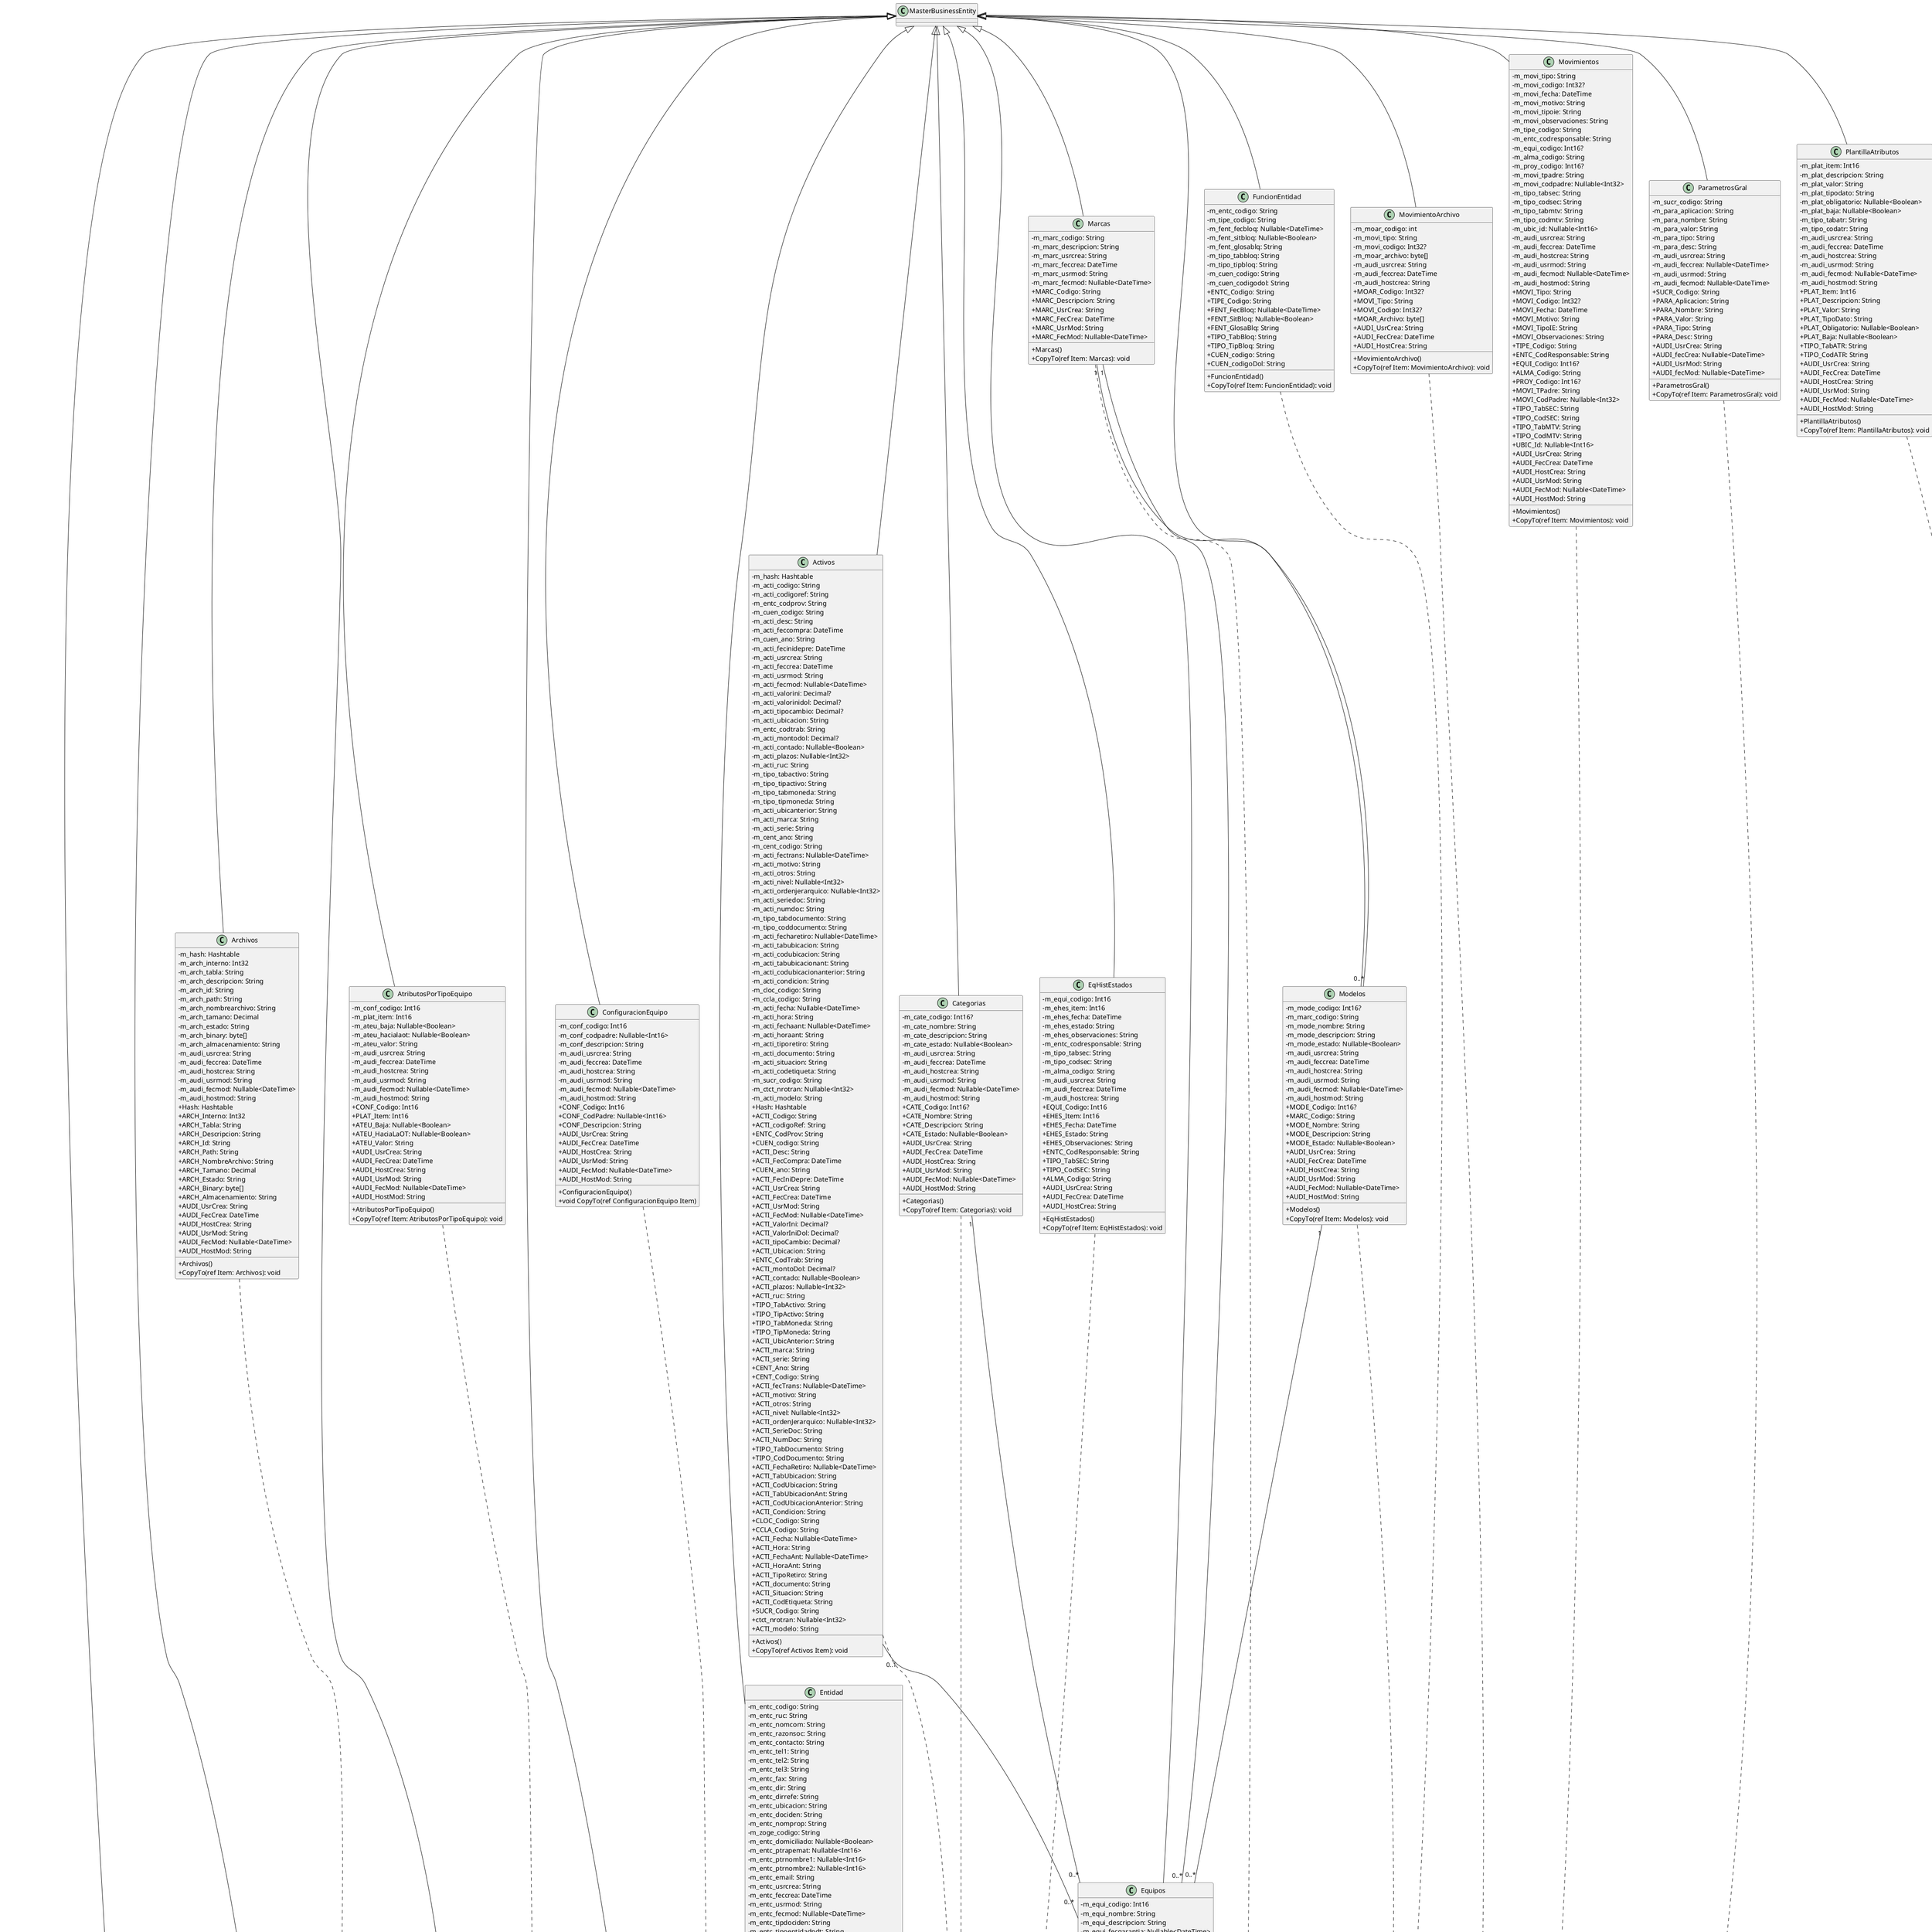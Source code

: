 @startuml Entidades Aplicacion
skinparam ClassAttributeIconSize 0

interface INotifyPropertyChanged
class MasterBusinessEntity

Activos ..> INotifyPropertyChanged
Adjuntos ..> INotifyPropertyChanged
Almacenes ..> INotifyPropertyChanged
Archivos ..> INotifyPropertyChanged
AtributosEquipos ..> INotifyPropertyChanged
AtributosPorTipoEquipo ..> INotifyPropertyChanged
Calibraciones ..> INotifyPropertyChanged
Categorias ..> INotifyPropertyChanged
ConfiguracionEquipo ..> INotifyPropertyChanged
Entidad ..> INotifyPropertyChanged
EqHistEstados ..> INotifyPropertyChanged
Equipos ..> INotifyPropertyChanged
FuncionEntidad ..> INotifyPropertyChanged
Marcas ..> INotifyPropertyChanged
Modelos ..> INotifyPropertyChanged
MovimientoArchivo ..> INotifyPropertyChanged
Movimientos ..> INotifyPropertyChanged
ParametrosGral ..> INotifyPropertyChanged
PlantillaAtributos ..> INotifyPropertyChanged

Marcas "1" -- "0..*" Modelos
Marcas "1" -- "0..*" Equipos
Modelos "1" -- "0..*" Equipos
Categorias "1" -- "0..*" Equipos
Activos "0..1" -- "0..*" Equipos

class Activos extends MasterBusinessEntity {
    - m_hash: Hashtable
    - m_acti_codigo: String
    - m_acti_codigoref: String
    - m_entc_codprov: String
    - m_cuen_codigo: String
    - m_acti_desc: String
    - m_acti_feccompra: DateTime
    - m_cuen_ano: String
    - m_acti_fecinidepre: DateTime
    - m_acti_usrcrea: String
    - m_acti_feccrea: DateTime
    - m_acti_usrmod: String
    - m_acti_fecmod: Nullable<DateTime>
    - m_acti_valorini: Decimal?
    - m_acti_valorinidol: Decimal?
    - m_acti_tipocambio: Decimal?
    - m_acti_ubicacion: String
    - m_entc_codtrab: String
    - m_acti_montodol: Decimal?
    - m_acti_contado: Nullable<Boolean>
    - m_acti_plazos: Nullable<Int32>
    - m_acti_ruc: String
    - m_tipo_tabactivo: String
    - m_tipo_tipactivo: String
    - m_tipo_tabmoneda: String
    - m_tipo_tipmoneda: String
    - m_acti_ubicanterior: String
    - m_acti_marca: String
    - m_acti_serie: String
    - m_cent_ano: String
    - m_cent_codigo: String
    - m_acti_fectrans: Nullable<DateTime>
    - m_acti_motivo: String
    - m_acti_otros: String
    - m_acti_nivel: Nullable<Int32>
    - m_acti_ordenjerarquico: Nullable<Int32>
    - m_acti_seriedoc: String
    - m_acti_numdoc: String
    - m_tipo_tabdocumento: String
    - m_tipo_coddocumento: String
    - m_acti_fecharetiro: Nullable<DateTime>
    - m_acti_tabubicacion: String
    - m_acti_codubicacion: String
    - m_acti_tabubicacionant: String
    - m_acti_codubicacionanterior: String
    - m_acti_condicion: String
    - m_cloc_codigo: String
    - m_ccla_codigo: String
    - m_acti_fecha: Nullable<DateTime>
    - m_acti_hora: String
    - m_acti_fechaant: Nullable<DateTime>
    - m_acti_horaant: String
    - m_acti_tiporetiro: String
    - m_acti_documento: String
    - m_acti_situacion: String
    - m_acti_codetiqueta: String
    - m_sucr_codigo: String
    - m_ctct_nrotran: Nullable<Int32>
    - m_acti_modelo: String
    + Hash: Hashtable
    + ACTI_Codigo: String
    + ACTI_codigoRef: String
    + ENTC_CodProv: String
    + CUEN_codigo: String
    + ACTI_Desc: String
    + ACTI_FecCompra: DateTime
    + CUEN_ano: String
    + ACTI_FecIniDepre: DateTime
    + ACTI_UsrCrea: String
    + ACTI_FecCrea: DateTime
    + ACTI_UsrMod: String
    + ACTI_FecMod: Nullable<DateTime>
    + ACTI_ValorIni: Decimal?
    + ACTI_ValorIniDol: Decimal?
    + ACTI_tipoCambio: Decimal?
    + ACTI_Ubicacion: String
    + ENTC_CodTrab: String
    + ACTI_montoDol: Decimal?
    + ACTI_contado: Nullable<Boolean>
    + ACTI_plazos: Nullable<Int32>
    + ACTI_ruc: String
    + TIPO_TabActivo: String
    + TIPO_TipActivo: String
    + TIPO_TabMoneda: String
    + TIPO_TipMoneda: String
    + ACTI_UbicAnterior: String
    + ACTI_marca: String
    + ACTI_serie: String
    + CENT_Ano: String
    + CENT_Codigo: String
    + ACTI_fecTrans: Nullable<DateTime>
    + ACTI_motivo: String
    + ACTI_otros: String
    + ACTI_nivel: Nullable<Int32>
    + ACTI_ordenJerarquico: Nullable<Int32>
    + ACTI_SerieDoc: String
    + ACTI_NumDoc: String
    + TIPO_TabDocumento: String
    + TIPO_CodDocumento: String
    + ACTI_FechaRetiro: Nullable<DateTime>
    + ACTI_TabUbicacion: String
    + ACTI_CodUbicacion: String
    + ACTI_TabUbicacionAnt: String
    + ACTI_CodUbicacionAnterior: String
    + ACTI_Condicion: String
    + CLOC_Codigo: String
    + CCLA_Codigo: String
    + ACTI_Fecha: Nullable<DateTime>
    + ACTI_Hora: String
    + ACTI_FechaAnt: Nullable<DateTime>
    + ACTI_HoraAnt: String
    + ACTI_TipoRetiro: String
    + ACTI_documento: String
    + ACTI_Situacion: String
    + ACTI_CodEtiqueta: String
    + SUCR_Codigo: String
    + ctct_nrotran: Nullable<Int32>
    + ACTI_modelo: String
    + Activos()
    + CopyTo(ref Activos Item): void
}

class Adjuntos extends MasterBusinessEntity {
    - Hashtable m_hash
    - Int16 m_equi_codigo
    - Int16 m_cali_id
    - Int32 m_arch_interno
    - String m_audi_usrcrea
    - DateTime m_audi_feccrea
    - String m_audi_hostcrea
    + Hashtable Hash
    + Int16 EQUI_Codigo
    + Int16 CALI_Id
    + Int32 ARCH_Interno
    + String AUDI_UsrCrea
    + DateTime AUDI_FecCrea
    + String AUDI_HostCrea
    + Adjuntos()
    + CopyTo(ref Item: Adjuntos): void
}

class Almacenes extends MasterBusinessEntity {
    - m_hash: Hashtable
    - m_alma_codigo: String
    - m_alma_codpadre: String
    - m_alma_nombre: String
    - m_alma_descripcion: String
    - m_alma_estado: Nullable<Boolean>
    - m_audi_usrcrea: String
    - m_audi_feccrea: Nullable<DateTime>
    - m_audi_hostcrea: String
    - m_audi_usrmod: String
    - m_audi_fecmod: Nullable<DateTime>
    - m_audi_hostmod: String
    + Hash: Hashtable
    + ALMA_Codigo: String
    + ALMA_CodPadre: String
    + ALMA_Nombre: String
    + ALMA_Descripcion: String
    + ALMA_Estado: Nullable<Boolean>
    + AUDI_UsrCrea: String
    + AUDI_FecCrea: Nullable<DateTime>
    + AUDI_HostCrea: String
    + AUDI_UsrMod: String
    + AUDI_FecMod: Nullable<DateTime>
    + AUDI_HostMod: String
    + Almacenes()
    + CopyTo(ref Item: Almacenes): void
}

class Archivos extends MasterBusinessEntity {
    - m_hash: Hashtable
    - m_arch_interno: Int32
    - m_arch_tabla: String
    - m_arch_descripcion: String
    - m_arch_id: String
    - m_arch_path: String
    - m_arch_nombrearchivo: String
    - m_arch_tamano: Decimal
    - m_arch_estado: String
    - m_arch_binary: byte[]
    - m_arch_almacenamiento: String
    - m_audi_usrcrea: String
    - m_audi_feccrea: DateTime
    - m_audi_hostcrea: String
    - m_audi_usrmod: String
    - m_audi_fecmod: Nullable<DateTime>
    - m_audi_hostmod: String
    + Hash: Hashtable
    + ARCH_Interno: Int32
    + ARCH_Tabla: String
    + ARCH_Descripcion: String
    + ARCH_Id: String
    + ARCH_Path: String
    + ARCH_NombreArchivo: String
    + ARCH_Tamano: Decimal
    + ARCH_Estado: String
    + ARCH_Binary: byte[]
    + ARCH_Almacenamiento: String
    + AUDI_UsrCrea: String
    + AUDI_FecCrea: DateTime
    + AUDI_HostCrea: String
    + AUDI_UsrMod: String
    + AUDI_FecMod: Nullable<DateTime>
    + AUDI_HostMod: String
    + Archivos()
    + CopyTo(ref Item: Archivos): void
}

class AtributosEquipos extends MasterBusinessEntity {
    - m_aequ_item: Int16
    - m_equi_codigo: Int16
    - m_aequ_valor: String
    - m_plat_item: Nullable<Int16>
    - m_audi_usrcrea: String
    - m_audi_feccrea: Nullable<DateTime>
    - m_audi_hostcrea: String
    - m_audi_usrmod: String
    - m_audi_fecmod: Nullable<DateTime>
    - m_audi_hostmod: String
    + AEQU_Item: Int16
    + EQUI_Codigo: Int16
    + AEQU_Valor: String
    + PLAT_Item: Nullable<Int16>
    + AUDI_UsrCrea: String
    + AUDI_FecCrea: Nullable<DateTime>
    + AUDI_HostCrea: String
    + AUDI_UsrMod: String
    + AUDI_FecMod: Nullable<DateTime>
    + AUDI_HostMod: String
    + AtributosEquipos()
    + CopyTo(ref Item: AtributosEquipos): void
}

class AtributosPorTipoEquipo extends MasterBusinessEntity {
    - m_conf_codigo: Int16
    - m_plat_item: Int16
    - m_ateu_baja: Nullable<Boolean>
    - m_ateu_hacialaot: Nullable<Boolean>
    - m_ateu_valor: String
    - m_audi_usrcrea: String
    - m_audi_feccrea: DateTime
    - m_audi_hostcrea: String
    - m_audi_usrmod: String
    - m_audi_fecmod: Nullable<DateTime>
    - m_audi_hostmod: String
    + CONF_Codigo: Int16
    + PLAT_Item: Int16
    + ATEU_Baja: Nullable<Boolean>
    + ATEU_HaciaLaOT: Nullable<Boolean>
    + ATEU_Valor: String
    + AUDI_UsrCrea: String
    + AUDI_FecCrea: DateTime
    + AUDI_HostCrea: String
    + AUDI_UsrMod: String
    + AUDI_FecMod: Nullable<DateTime>
    + AUDI_HostMod: String
    + AtributosPorTipoEquipo()
    + CopyTo(ref Item: AtributosPorTipoEquipo): void
}

class Calibraciones extends MasterBusinessEntity {
    - m_equi_codigo: Int16?
    - m_cali_id: Int16
    - m_cali_fecha: DateTime
    - m_cali_detalle: String
    - m_cali_historial: String
    - m_cali_activo: bool?
    - m_tipo_tabtcc: String
    - m_tipo_codtcc: String
    - m_audi_usrcrea: String
    - m_audi_feccrea: DateTime
    - m_audi_hostcrea: String
    - m_audi_usrmod: String
    - m_audi_fecmod: Nullable<DateTime>
    - m_audi_hostmod: String
    + EQUI_Codigo: Int16?
    + CALI_Id: Int16
    + CALI_Fecha: DateTime
    + CALI_Detalle: String
    + CALI_Historial: String
    + CALI_Activo: bool?
    + TIPO_TabTCC: String
    + TIPO_CodTCC: String
    + AUDI_UsrCrea: String
    + AUDI_FecCrea: DateTime
    + AUDI_HostCrea: String
    + AUDI_UsrMod: String
    + AUDI_FecMod: Nullable<DateTime>
    + AUDI_HostMod: String
    + Calibraciones()
    + CopyTo(ref Item: Calibraciones): void
}

class Categorias extends MasterBusinessEntity {
    - m_cate_codigo: Int16?
    - m_cate_nombre: String
    - m_cate_descripcion: String
    - m_cate_estado: Nullable<Boolean>
    - m_audi_usrcrea: String
    - m_audi_feccrea: DateTime
    - m_audi_hostcrea: String
    - m_audi_usrmod: String
    - m_audi_fecmod: Nullable<DateTime>
    - m_audi_hostmod: String
    + CATE_Codigo: Int16?
    + CATE_Nombre: String
    + CATE_Descripcion: String
    + CATE_Estado: Nullable<Boolean>
    + AUDI_UsrCrea: String
    + AUDI_FecCrea: DateTime
    + AUDI_HostCrea: String
    + AUDI_UsrMod: String
    + AUDI_FecMod: Nullable<DateTime>
    + AUDI_HostMod: String
    + Categorias()
    + CopyTo(ref Item: Categorias): void
}

class ConfiguracionEquipo extends MasterBusinessEntity {
    - m_conf_codigo: Int16
    - m_conf_codpadre: Nullable<Int16>
    - m_conf_descripcion: String
    - m_audi_usrcrea: String
    - m_audi_feccrea: DateTime
    - m_audi_hostcrea: String
    - m_audi_usrmod: String
    - m_audi_fecmod: Nullable<DateTime>
    - m_audi_hostmod: String
    + CONF_Codigo: Int16
    + CONF_CodPadre: Nullable<Int16>
    + CONF_Descripcion: String
    + AUDI_UsrCrea: String
    + AUDI_FecCrea: DateTime
    + AUDI_HostCrea: String
    + AUDI_UsrMod: String
    + AUDI_FecMod: Nullable<DateTime>
    + AUDI_HostMod: String
    + ConfiguracionEquipo()
    + void CopyTo(ref ConfiguracionEquipo Item)
}

class Entidad extends MasterBusinessEntity {
    - m_entc_codigo: String
    - m_entc_ruc: String
    - m_entc_nomcom: String
    - m_entc_razonsoc: String
    - m_entc_contacto: String
    - m_entc_tel1: String
    - m_entc_tel2: String
    - m_entc_tel3: String
    - m_entc_fax: String
    - m_entc_dir: String
    - m_entc_dirrefe: String
    - m_entc_ubicacion: String
    - m_entc_dociden: String
    - m_entc_nomprop: String
    - m_zoge_codigo: String
    - m_entc_domiciliado: Nullable<Boolean>
    - m_entc_ptrapemat: Nullable<Int16>
    - m_entc_ptrnombre1: Nullable<Int16>
    - m_entc_ptrnombre2: Nullable<Int16>
    - m_entc_email: String
    - m_entc_usrcrea: String
    - m_entc_feccrea: DateTime
    - m_entc_usrmod: String
    - m_entc_fecmod: Nullable<DateTime>
    - m_entc_tipdociden: String
    - m_entc_tipoentidadpdt: String
    - m_entc_rucduplicado: Nullable<Int32>
    - m_entc_percepcion: Nullable<Decimal>
    - m_entc_pagoinmediato: Nullable<Boolean>
    - m_entc_agretencion: Nullable<Boolean>
    - m_entc_buencontribuyente: Nullable<Boolean>
    - m_entc_agpercepcion: Nullable<Boolean>
    - m_entc_bloqueosunat: Nullable<Boolean>
    - m_entc_sexo: String
    - m_entc_fecnac: Nullable<DateTime>
    - m_entc_codpadre: String
    - m_tipo_tabnac: String
    - m_tipo_codnac: String
    - m_entc_publico: Nullable<Boolean>
    - m_entc_codinterbancario: String
    - m_entc_codinterbancariodol: String
    - m_entc_vinculada: Nullable<Boolean>
    - m_entc_tipocci: String
    - m_entc_felectronica: Nullable<Boolean>
    - m_entc_codfacturacion: String
    - m_entc_actualizacionsunat: Nullable<DateTime>
    - m_entc_password: String
    - m_entc_cambiarpass: Nullable<Boolean>
    + ENTC_Codigo: String
    + ENTC_Ruc: String
    + ENTC_NomCom: String
    + ENTC_RazonSoc: String
    + ENTC_Contacto: String
    + ENTC_Tel1: String
    + ENTC_Tel2: String
    + ENTC_Tel3: String
    + ENTC_Fax: String
    + ENTC_Dir: String
    + ENTC_DirRefe: String
    + ENTC_Ubicacion: String
    + ENTC_DocIden: String
    + ENTC_NomProp: String
    + ZOGE_Codigo: String
    + ENTC_domiciliado: Nullable<Boolean>
    + ENTC_PtrApemat: Nullable<Int16>
    + ENTC_PtrNombre1: Nullable<Int16>
    + ENTC_PtrNombre2: Nullable<Int16>
    + ENTC_Email: String
    + ENTC_UsrCrea: String
    + ENTC_FecCrea: DateTime
    + ENTC_UsrMod: String
    + ENTC_FecMod: Nullable<DateTime>
    + ENTC_TipDocIden: String
    + ENTC_TipoEntidadPDT: String
    + ENTC_RucDuplicado: Nullable<Int32>
    + ENTC_Percepcion: Nullable<Decimal>
    + ENTC_pagoInmediato: Nullable<Boolean>
    + ENTC_AgRetencion: Nullable<Boolean>
    + ENTC_buenContribuyente: Nullable<Boolean>
    + ENTC_AgPercepcion: Nullable<Boolean>
    + ENTC_bloqueoSUNAT: Nullable<Boolean>
    + ENTC_Sexo: String
    + ENTC_FecNac: Nullable<DateTime>
    + ENTC_CodPadre: String
    + TIPO_tabNac: String
    + TIPO_codNac: String
    + ENTC_Publico: Nullable<Boolean>
    + ENTC_codInterbancario: String
    + ENTC_codInterbancarioDol: String
    + ENTC_Vinculada: Nullable<Boolean>
    + ENTC_tipoCCI: String
    + ENTC_FElectronica: Nullable<Boolean>
    + ENTC_codFacturacion: String
    + ENTC_ActualizacionSunat: Nullable<DateTime>
    + ENTC_Password: String
    + ENTC_CambiarPass: Nullable<Boolean>
    + Entidad()
    + CopyTo(ref Item: Entidad): void
}

class EqHistEstados extends MasterBusinessEntity {
    - m_equi_codigo: Int16
    - m_ehes_item: Int16
    - m_ehes_fecha: DateTime
    - m_ehes_estado: String
    - m_ehes_observaciones: String
    - m_entc_codresponsable: String
    - m_tipo_tabsec: String
    - m_tipo_codsec: String
    - m_alma_codigo: String
    - m_audi_usrcrea: String
    - m_audi_feccrea: DateTime
    - m_audi_hostcrea: String
    + EQUI_Codigo: Int16
    + EHES_Item: Int16
    + EHES_Fecha: DateTime
    + EHES_Estado: String
    + EHES_Observaciones: String
    + ENTC_CodResponsable: String
    + TIPO_TabSEC: String
    + TIPO_CodSEC: String
    + ALMA_Codigo: String
    + AUDI_UsrCrea: String
    + AUDI_FecCrea: DateTime
    + AUDI_HostCrea: String
    + EqHistEstados()
    + CopyTo(ref Item: EqHistEstados): void
}

class Equipos extends MasterBusinessEntity {
    - m_equi_codigo: Int16
    - m_equi_nombre: String
    - m_equi_descripcion: String
    - m_equi_fecgarantia: Nullable<DateTime>
    - m_equi_detgarantia: String
    - m_equi_fecregistro: Nullable<DateTime>
    - m_equi_nroserie: String
    - m_equi_nroqr: String
    - m_equi_estado: String
    - m_equi_docserie: String
    - m_equi_docnumero: String
    - m_tipo_tabtdo: String
    - m_tipo_codtdo: String
    - m_entc_codproveedor: String
    - m_conf_codigo: Nullable<Int16>
    - m_cate_codigo: Nullable<Int16>
    - m_marc_codigo: String
    - m_mode_codigo: Nullable<Int16>
    - m_acti_codigo: String
    - m_prod_codigo: String
    - m_audi_usrcrea: String
    - m_audi_feccrea: DateTime
    - m_audi_hostcrea: String
    - m_audi_usrmod: String
    - m_audi_fecmod: Nullable<DateTime>
    - m_audi_hostmod: String
    + EQUI_Codigo: Int16
    + EQUI_Nombre: String
    + EQUI_Descripcion: String
    + EQUI_FecGarantia: Nullable<DateTime>
    + EQUI_DetGarantia: String
    + EQUI_FecRegistro: Nullable<DateTime>
    + EQUI_NroSerie: String
    + EQUI_NroQR: String
    + EQUI_Estado: String
    + EQUI_DocSerie: String
    + EQUI_DocNumero: String
    + TIPO_TabTDO: String
    + TIPO_CodTDO: String
    + ENTC_CodProveedor: String
    + CONF_Codigo: Nullable<Int16>
    + CATE_Codigo: Nullable<Int16>
    + MARC_Codigo: String
    + MODE_Codigo: Nullable<Int16>
    + ACTI_Codigo: String
    + PROD_Codigo: String
    + AUDI_UsrCrea: String
    + AUDI_FecCrea: DateTime
    + AUDI_HostCrea: String
    + AUDI_UsrMod: String
    + AUDI_FecMod: Nullable<DateTime>
    + AUDI_HostMod: String
    + Equipos()
    + CopyTo(ref Item: Equipos): void
}

class FuncionEntidad extends MasterBusinessEntity {
    - m_entc_codigo: String
    - m_tipe_codigo: String
    - m_fent_fecbloq: Nullable<DateTime>
    - m_fent_sitbloq: Nullable<Boolean>
    - m_fent_glosablq: String
    - m_tipo_tabbloq: String
    - m_tipo_tipbloq: String
    - m_cuen_codigo: String
    - m_cuen_codigodol: String
    + ENTC_Codigo: String
    + TIPE_Codigo: String
    + FENT_FecBloq: Nullable<DateTime>
    + FENT_SitBloq: Nullable<Boolean>
    + FENT_GlosaBlq: String
    + TIPO_TabBloq: String
    + TIPO_TipBloq: String
    + CUEN_codigo: String
    + CUEN_codigoDol: String
    + FuncionEntidad()
    + CopyTo(ref Item: FuncionEntidad): void
}

class Marcas extends MasterBusinessEntity {
    - m_marc_codigo: String
    - m_marc_descripcion: String
    - m_marc_usrcrea: String
    - m_marc_feccrea: DateTime
    - m_marc_usrmod: String
    - m_marc_fecmod: Nullable<DateTime>
    + MARC_Codigo: String
    + MARC_Descripcion: String
    + MARC_UsrCrea: String
    + MARC_FecCrea: DateTime
    + MARC_UsrMod: String
    + MARC_FecMod: Nullable<DateTime>
    + Marcas()
    + CopyTo(ref Item: Marcas): void
}

class Modelos extends MasterBusinessEntity {
    - m_mode_codigo: Int16?
    - m_marc_codigo: String
    - m_mode_nombre: String
    - m_mode_descripcion: String
    - m_mode_estado: Nullable<Boolean>
    - m_audi_usrcrea: String
    - m_audi_feccrea: DateTime
    - m_audi_hostcrea: String
    - m_audi_usrmod: String
    - m_audi_fecmod: Nullable<DateTime>
    - m_audi_hostmod: String
    + MODE_Codigo: Int16?
    + MARC_Codigo: String
    + MODE_Nombre: String
    + MODE_Descripcion: String
    + MODE_Estado: Nullable<Boolean>
    + AUDI_UsrCrea: String
    + AUDI_FecCrea: DateTime
    + AUDI_HostCrea: String
    + AUDI_UsrMod: String
    + AUDI_FecMod: Nullable<DateTime>
    + AUDI_HostMod: String
    + Modelos()
    + CopyTo(ref Item: Modelos): void
}

class MovimientoArchivo extends MasterBusinessEntity {
    - m_moar_codigo: int
    - m_movi_tipo: String
    - m_movi_codigo: Int32?
    - m_moar_archivo: byte[]
    - m_audi_usrcrea: String
    - m_audi_feccrea: DateTime
    - m_audi_hostcrea: String
    + MOAR_Codigo: Int32?
    + MOVI_Tipo: String
    + MOVI_Codigo: Int32?
    + MOAR_Archivo: byte[]
    + AUDI_UsrCrea: String
    + AUDI_FecCrea: DateTime
    + AUDI_HostCrea: String
    + MovimientoArchivo()
    + CopyTo(ref Item: MovimientoArchivo): void
}

class Movimientos extends MasterBusinessEntity {
    - m_movi_tipo: String
    - m_movi_codigo: Int32?
    - m_movi_fecha: DateTime
    - m_movi_motivo: String
    - m_movi_tipoie: String
    - m_movi_observaciones: String
    - m_tipe_codigo: String
    - m_entc_codresponsable: String
    - m_equi_codigo: Int16?
    - m_alma_codigo: String
    - m_proy_codigo: Int16?
    - m_movi_tpadre: String
    - m_movi_codpadre: Nullable<Int32>
    - m_tipo_tabsec: String
    - m_tipo_codsec: String
    - m_tipo_tabmtv: String
    - m_tipo_codmtv: String
    - m_ubic_id: Nullable<Int16>
    - m_audi_usrcrea: String
    - m_audi_feccrea: DateTime
    - m_audi_hostcrea: String
    - m_audi_usrmod: String
    - m_audi_fecmod: Nullable<DateTime>
    - m_audi_hostmod: String
    + MOVI_Tipo: String
    + MOVI_Codigo: Int32?
    + MOVI_Fecha: DateTime
    + MOVI_Motivo: String
    + MOVI_TipoIE: String
    + MOVI_Observaciones: String
    + TIPE_Codigo: String
    + ENTC_CodResponsable: String
    + EQUI_Codigo: Int16?
    + ALMA_Codigo: String
    + PROY_Codigo: Int16?
    + MOVI_TPadre: String
    + MOVI_CodPadre: Nullable<Int32>
    + TIPO_TabSEC: String
    + TIPO_CodSEC: String
    + TIPO_TabMTV: String
    + TIPO_CodMTV: String
    + UBIC_Id: Nullable<Int16>
    + AUDI_UsrCrea: String
    + AUDI_FecCrea: DateTime
    + AUDI_HostCrea: String
    + AUDI_UsrMod: String
    + AUDI_FecMod: Nullable<DateTime>
    + AUDI_HostMod: String
    + Movimientos()
    + CopyTo(ref Item: Movimientos): void
}

class ParametrosGral extends MasterBusinessEntity {
    - m_sucr_codigo: String
    - m_para_aplicacion: String
    - m_para_nombre: String
    - m_para_valor: String
    - m_para_tipo: String
    - m_para_desc: String
    - m_audi_usrcrea: String
    - m_audi_feccrea: Nullable<DateTime>
    - m_audi_usrmod: String
    - m_audi_fecmod: Nullable<DateTime>
    + SUCR_Codigo: String
    + PARA_Aplicacion: String
    + PARA_Nombre: String
    + PARA_Valor: String
    + PARA_Tipo: String
    + PARA_Desc: String
    + AUDI_UsrCrea: String
    + AUDI_fecCrea: Nullable<DateTime>
    + AUDI_UsrMod: String
    + AUDI_fecMod: Nullable<DateTime>
    + ParametrosGral()
    + CopyTo(ref Item: ParametrosGral): void
}

class PlantillaAtributos extends MasterBusinessEntity {
    - m_plat_item: Int16
    - m_plat_descripcion: String
    - m_plat_valor: String
    - m_plat_tipodato: String
    - m_plat_obligatorio: Nullable<Boolean>
    - m_plat_baja: Nullable<Boolean>
    - m_tipo_tabatr: String
    - m_tipo_codatr: String
    - m_audi_usrcrea: String
    - m_audi_feccrea: DateTime
    - m_audi_hostcrea: String
    - m_audi_usrmod: String
    - m_audi_fecmod: Nullable<DateTime>
    - m_audi_hostmod: String
    + PLAT_Item: Int16
    + PLAT_Descripcion: String
    + PLAT_Valor: String
    + PLAT_TipoDato: String
    + PLAT_Obligatorio: Nullable<Boolean>
    + PLAT_Baja: Nullable<Boolean>
    + TIPO_TabATR: String
    + TIPO_CodATR: String
    + AUDI_UsrCrea: String
    + AUDI_FecCrea: DateTime
    + AUDI_HostCrea: String
    + AUDI_UsrMod: String
    + AUDI_FecMod: Nullable<DateTime>
    + AUDI_HostMod: String
    + PlantillaAtributos()
    + CopyTo(ref Item: PlantillaAtributos): void
}


@enduml